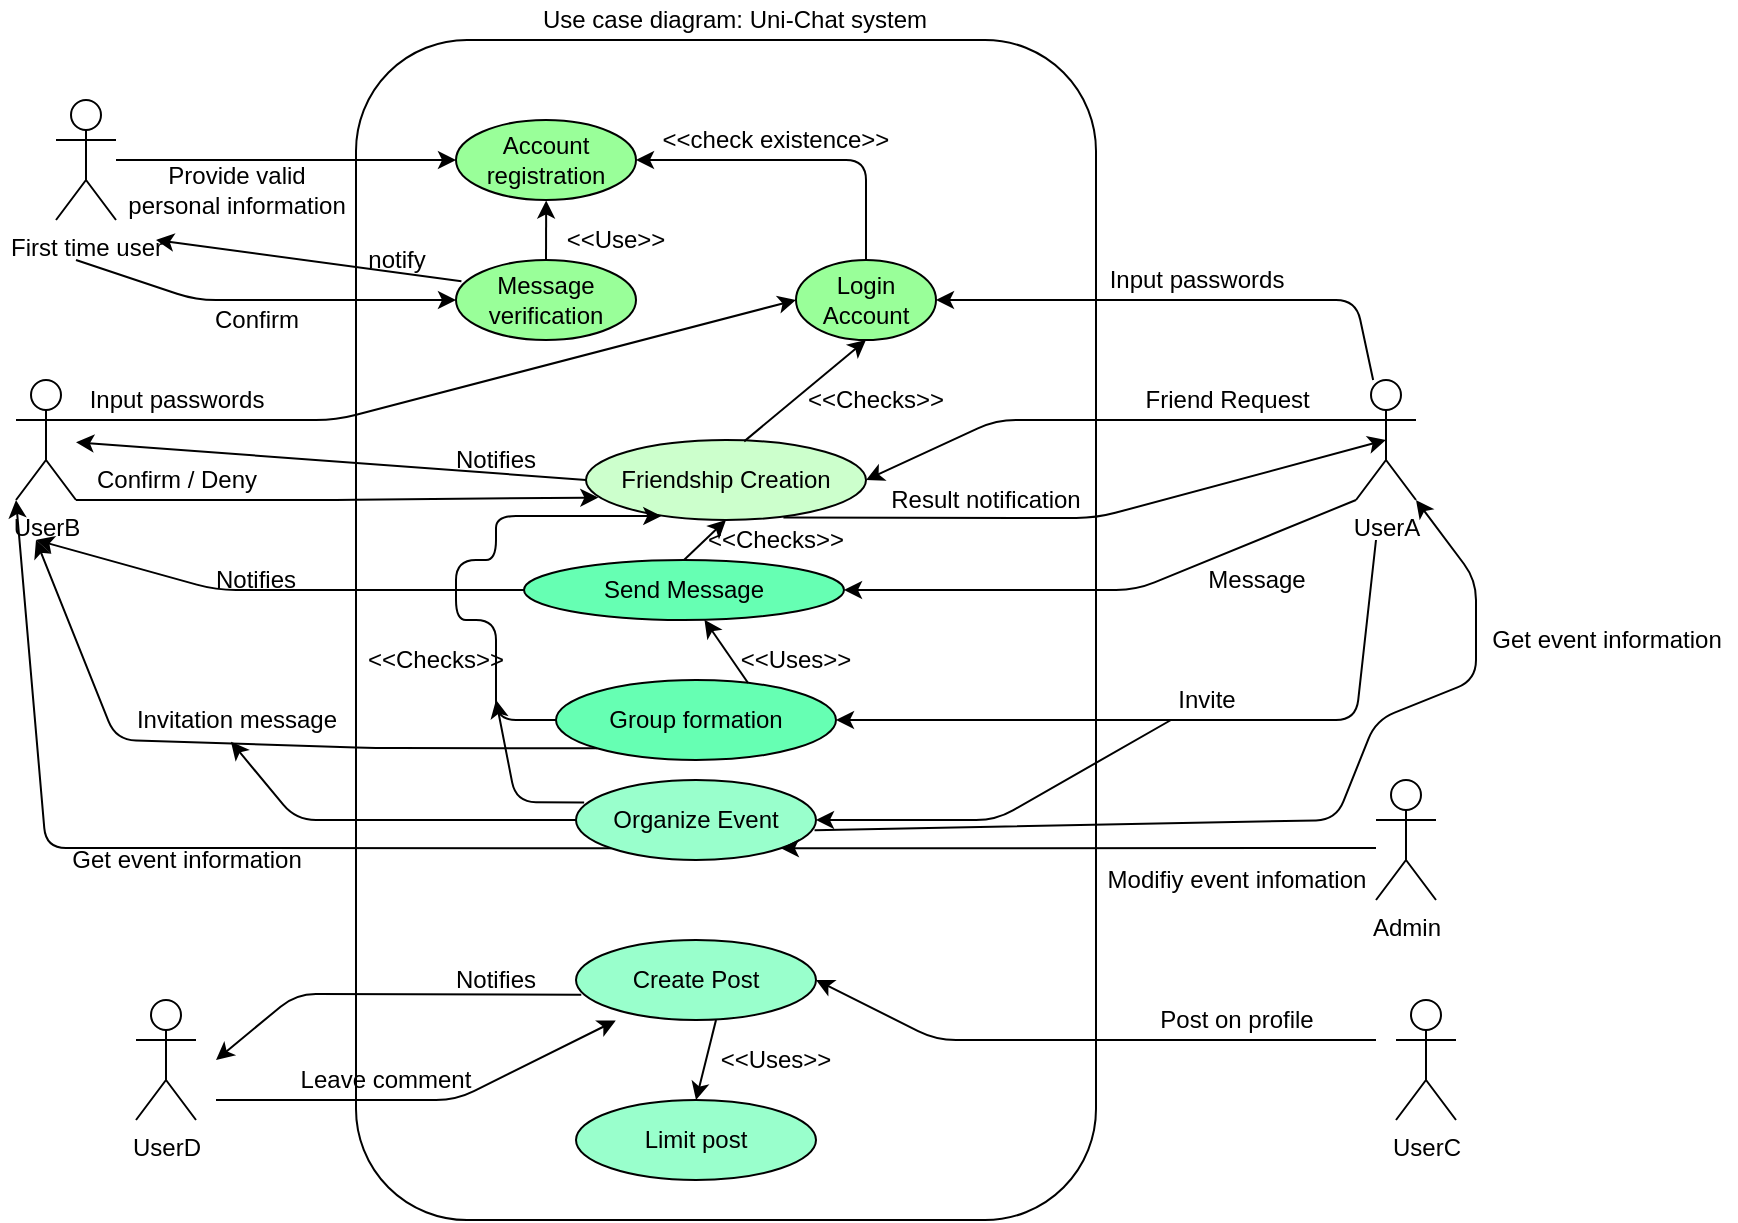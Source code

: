 <mxfile version="14.6.6" type="github">
  <diagram id="U9FM9EWuSM0mghXvgGzd" name="Page-1">
    <mxGraphModel dx="1460" dy="670" grid="1" gridSize="10" guides="1" tooltips="1" connect="1" arrows="1" fold="1" page="1" pageScale="1" pageWidth="1169" pageHeight="1654" math="0" shadow="0">
      <root>
        <mxCell id="0" />
        <mxCell id="1" parent="0" />
        <mxCell id="135Wbb7dRrLtCOBs6Vqc-1" value="" style="rounded=1;whiteSpace=wrap;html=1;" vertex="1" parent="1">
          <mxGeometry x="340" y="130" width="370" height="590" as="geometry" />
        </mxCell>
        <mxCell id="135Wbb7dRrLtCOBs6Vqc-2" value="Use case diagram: Uni-Chat system" style="text;html=1;align=center;verticalAlign=middle;resizable=0;points=[];autosize=1;strokeColor=none;" vertex="1" parent="1">
          <mxGeometry x="424" y="110" width="210" height="20" as="geometry" />
        </mxCell>
        <mxCell id="135Wbb7dRrLtCOBs6Vqc-8" value="First time user" style="shape=umlActor;verticalLabelPosition=bottom;verticalAlign=top;html=1;outlineConnect=0;" vertex="1" parent="1">
          <mxGeometry x="190" y="160" width="30" height="60" as="geometry" />
        </mxCell>
        <mxCell id="135Wbb7dRrLtCOBs6Vqc-10" value="" style="ellipse;whiteSpace=wrap;html=1;fillColor=#99FF99;" vertex="1" parent="1">
          <mxGeometry x="390" y="170" width="90" height="40" as="geometry" />
        </mxCell>
        <mxCell id="135Wbb7dRrLtCOBs6Vqc-11" value="Account registration" style="text;html=1;strokeColor=none;fillColor=none;align=center;verticalAlign=middle;whiteSpace=wrap;rounded=0;" vertex="1" parent="1">
          <mxGeometry x="400" y="180" width="70" height="20" as="geometry" />
        </mxCell>
        <mxCell id="135Wbb7dRrLtCOBs6Vqc-12" value="" style="endArrow=classic;html=1;" edge="1" parent="1" source="135Wbb7dRrLtCOBs6Vqc-8">
          <mxGeometry width="50" height="50" relative="1" as="geometry">
            <mxPoint x="500" y="260" as="sourcePoint" />
            <mxPoint x="390" y="190" as="targetPoint" />
          </mxGeometry>
        </mxCell>
        <mxCell id="135Wbb7dRrLtCOBs6Vqc-15" value="Provide valid&lt;br&gt;personal information" style="text;html=1;align=center;verticalAlign=middle;resizable=0;points=[];autosize=1;strokeColor=none;" vertex="1" parent="1">
          <mxGeometry x="220" y="190" width="120" height="30" as="geometry" />
        </mxCell>
        <mxCell id="135Wbb7dRrLtCOBs6Vqc-16" value="Message verification" style="ellipse;whiteSpace=wrap;html=1;fillColor=#99FF99;" vertex="1" parent="1">
          <mxGeometry x="390" y="240" width="90" height="40" as="geometry" />
        </mxCell>
        <mxCell id="135Wbb7dRrLtCOBs6Vqc-17" value="" style="endArrow=classic;html=1;exitX=0.5;exitY=0;exitDx=0;exitDy=0;entryX=0.257;entryY=0.136;entryDx=0;entryDy=0;entryPerimeter=0;" edge="1" parent="1" source="135Wbb7dRrLtCOBs6Vqc-16" target="135Wbb7dRrLtCOBs6Vqc-1">
          <mxGeometry width="50" height="50" relative="1" as="geometry">
            <mxPoint x="500" y="250" as="sourcePoint" />
            <mxPoint x="550" y="200" as="targetPoint" />
          </mxGeometry>
        </mxCell>
        <mxCell id="135Wbb7dRrLtCOBs6Vqc-18" value="&amp;lt;&amp;lt;Use&amp;gt;&amp;gt;" style="text;html=1;strokeColor=none;fillColor=none;align=center;verticalAlign=middle;whiteSpace=wrap;rounded=0;" vertex="1" parent="1">
          <mxGeometry x="450" y="220" width="40" height="20" as="geometry" />
        </mxCell>
        <mxCell id="135Wbb7dRrLtCOBs6Vqc-19" value="" style="endArrow=classic;html=1;exitX=0.03;exitY=0.267;exitDx=0;exitDy=0;exitPerimeter=0;" edge="1" parent="1" source="135Wbb7dRrLtCOBs6Vqc-16">
          <mxGeometry width="50" height="50" relative="1" as="geometry">
            <mxPoint x="500" y="250" as="sourcePoint" />
            <mxPoint x="240" y="230" as="targetPoint" />
          </mxGeometry>
        </mxCell>
        <mxCell id="135Wbb7dRrLtCOBs6Vqc-20" value="notify" style="text;html=1;align=center;verticalAlign=middle;resizable=0;points=[];autosize=1;strokeColor=none;" vertex="1" parent="1">
          <mxGeometry x="340" y="230" width="40" height="20" as="geometry" />
        </mxCell>
        <mxCell id="135Wbb7dRrLtCOBs6Vqc-21" value="" style="endArrow=classic;html=1;entryX=0;entryY=0.5;entryDx=0;entryDy=0;" edge="1" parent="1" target="135Wbb7dRrLtCOBs6Vqc-16">
          <mxGeometry width="50" height="50" relative="1" as="geometry">
            <mxPoint x="200" y="240" as="sourcePoint" />
            <mxPoint x="550" y="200" as="targetPoint" />
            <Array as="points">
              <mxPoint x="260" y="260" />
            </Array>
          </mxGeometry>
        </mxCell>
        <mxCell id="135Wbb7dRrLtCOBs6Vqc-22" value="Confirm" style="text;html=1;align=center;verticalAlign=middle;resizable=0;points=[];autosize=1;strokeColor=none;" vertex="1" parent="1">
          <mxGeometry x="260" y="260" width="60" height="20" as="geometry" />
        </mxCell>
        <mxCell id="135Wbb7dRrLtCOBs6Vqc-23" value="Login Account" style="ellipse;whiteSpace=wrap;html=1;fillColor=#99FF99;" vertex="1" parent="1">
          <mxGeometry x="560" y="240" width="70" height="40" as="geometry" />
        </mxCell>
        <mxCell id="135Wbb7dRrLtCOBs6Vqc-24" value="UserA" style="shape=umlActor;verticalLabelPosition=bottom;verticalAlign=top;html=1;outlineConnect=0;fillColor=#FFFFFF;" vertex="1" parent="1">
          <mxGeometry x="840" y="300" width="30" height="60" as="geometry" />
        </mxCell>
        <mxCell id="135Wbb7dRrLtCOBs6Vqc-28" value="UserB" style="shape=umlActor;verticalLabelPosition=bottom;verticalAlign=top;html=1;outlineConnect=0;fillColor=#FFFFFF;" vertex="1" parent="1">
          <mxGeometry x="170" y="300" width="30" height="60" as="geometry" />
        </mxCell>
        <mxCell id="135Wbb7dRrLtCOBs6Vqc-29" value="" style="endArrow=classic;html=1;entryX=1;entryY=0.5;entryDx=0;entryDy=0;" edge="1" parent="1" source="135Wbb7dRrLtCOBs6Vqc-24" target="135Wbb7dRrLtCOBs6Vqc-23">
          <mxGeometry width="50" height="50" relative="1" as="geometry">
            <mxPoint x="480" y="340" as="sourcePoint" />
            <mxPoint x="530" y="290" as="targetPoint" />
            <Array as="points">
              <mxPoint x="840" y="260" />
            </Array>
          </mxGeometry>
        </mxCell>
        <mxCell id="135Wbb7dRrLtCOBs6Vqc-30" value="Input passwords" style="text;html=1;align=center;verticalAlign=middle;resizable=0;points=[];autosize=1;strokeColor=none;" vertex="1" parent="1">
          <mxGeometry x="710" y="240" width="100" height="20" as="geometry" />
        </mxCell>
        <mxCell id="135Wbb7dRrLtCOBs6Vqc-31" value="" style="endArrow=classic;html=1;exitX=1;exitY=0.333;exitDx=0;exitDy=0;exitPerimeter=0;entryX=0;entryY=0.5;entryDx=0;entryDy=0;" edge="1" parent="1" source="135Wbb7dRrLtCOBs6Vqc-28" target="135Wbb7dRrLtCOBs6Vqc-23">
          <mxGeometry width="50" height="50" relative="1" as="geometry">
            <mxPoint x="480" y="340" as="sourcePoint" />
            <mxPoint x="530" y="290" as="targetPoint" />
            <Array as="points">
              <mxPoint x="330" y="320" />
            </Array>
          </mxGeometry>
        </mxCell>
        <mxCell id="135Wbb7dRrLtCOBs6Vqc-32" value="Input passwords" style="text;html=1;align=center;verticalAlign=middle;resizable=0;points=[];autosize=1;strokeColor=none;" vertex="1" parent="1">
          <mxGeometry x="200" y="300" width="100" height="20" as="geometry" />
        </mxCell>
        <mxCell id="135Wbb7dRrLtCOBs6Vqc-33" value="Friendship Creation" style="ellipse;whiteSpace=wrap;html=1;fillColor=#CCFFCC;" vertex="1" parent="1">
          <mxGeometry x="455" y="330" width="140" height="40" as="geometry" />
        </mxCell>
        <mxCell id="135Wbb7dRrLtCOBs6Vqc-34" value="" style="endArrow=classic;html=1;exitX=0.565;exitY=0.017;exitDx=0;exitDy=0;exitPerimeter=0;entryX=0.5;entryY=1;entryDx=0;entryDy=0;" edge="1" parent="1" source="135Wbb7dRrLtCOBs6Vqc-33" target="135Wbb7dRrLtCOBs6Vqc-23">
          <mxGeometry width="50" height="50" relative="1" as="geometry">
            <mxPoint x="480" y="450" as="sourcePoint" />
            <mxPoint x="530" y="400" as="targetPoint" />
          </mxGeometry>
        </mxCell>
        <mxCell id="135Wbb7dRrLtCOBs6Vqc-35" value="&amp;lt;&amp;lt;Checks&amp;gt;&amp;gt;" style="text;html=1;strokeColor=none;fillColor=none;align=center;verticalAlign=middle;whiteSpace=wrap;rounded=0;" vertex="1" parent="1">
          <mxGeometry x="580" y="300" width="40" height="20" as="geometry" />
        </mxCell>
        <mxCell id="135Wbb7dRrLtCOBs6Vqc-36" value="" style="endArrow=classic;html=1;exitX=0;exitY=0.333;exitDx=0;exitDy=0;exitPerimeter=0;entryX=1;entryY=0.5;entryDx=0;entryDy=0;" edge="1" parent="1" source="135Wbb7dRrLtCOBs6Vqc-24" target="135Wbb7dRrLtCOBs6Vqc-33">
          <mxGeometry width="50" height="50" relative="1" as="geometry">
            <mxPoint x="480" y="450" as="sourcePoint" />
            <mxPoint x="530" y="400" as="targetPoint" />
            <Array as="points">
              <mxPoint x="660" y="320" />
            </Array>
          </mxGeometry>
        </mxCell>
        <mxCell id="135Wbb7dRrLtCOBs6Vqc-37" value="Friend Request&amp;nbsp;" style="text;html=1;strokeColor=none;fillColor=none;align=center;verticalAlign=middle;whiteSpace=wrap;rounded=0;" vertex="1" parent="1">
          <mxGeometry x="730" y="300" width="95" height="20" as="geometry" />
        </mxCell>
        <mxCell id="135Wbb7dRrLtCOBs6Vqc-40" value="" style="endArrow=classic;html=1;exitX=0;exitY=0.5;exitDx=0;exitDy=0;" edge="1" parent="1" source="135Wbb7dRrLtCOBs6Vqc-33" target="135Wbb7dRrLtCOBs6Vqc-28">
          <mxGeometry width="50" height="50" relative="1" as="geometry">
            <mxPoint x="310" y="390" as="sourcePoint" />
            <mxPoint x="360" y="340" as="targetPoint" />
          </mxGeometry>
        </mxCell>
        <mxCell id="135Wbb7dRrLtCOBs6Vqc-41" value="Notifies" style="text;html=1;strokeColor=none;fillColor=none;align=center;verticalAlign=middle;whiteSpace=wrap;rounded=0;" vertex="1" parent="1">
          <mxGeometry x="390" y="330" width="40" height="20" as="geometry" />
        </mxCell>
        <mxCell id="135Wbb7dRrLtCOBs6Vqc-42" value="" style="endArrow=classic;html=1;exitX=1;exitY=1;exitDx=0;exitDy=0;exitPerimeter=0;entryX=0.044;entryY=0.719;entryDx=0;entryDy=0;entryPerimeter=0;" edge="1" parent="1" source="135Wbb7dRrLtCOBs6Vqc-28" target="135Wbb7dRrLtCOBs6Vqc-33">
          <mxGeometry width="50" height="50" relative="1" as="geometry">
            <mxPoint x="310" y="390" as="sourcePoint" />
            <mxPoint x="440" y="360" as="targetPoint" />
            <Array as="points">
              <mxPoint x="330" y="360" />
            </Array>
          </mxGeometry>
        </mxCell>
        <mxCell id="135Wbb7dRrLtCOBs6Vqc-44" value="Confirm / Deny" style="text;html=1;align=center;verticalAlign=middle;resizable=0;points=[];autosize=1;strokeColor=none;" vertex="1" parent="1">
          <mxGeometry x="200" y="340" width="100" height="20" as="geometry" />
        </mxCell>
        <mxCell id="135Wbb7dRrLtCOBs6Vqc-47" value="" style="endArrow=classic;html=1;exitX=0.705;exitY=0.969;exitDx=0;exitDy=0;exitPerimeter=0;entryX=0.5;entryY=0.5;entryDx=0;entryDy=0;entryPerimeter=0;" edge="1" parent="1" source="135Wbb7dRrLtCOBs6Vqc-33" target="135Wbb7dRrLtCOBs6Vqc-24">
          <mxGeometry width="50" height="50" relative="1" as="geometry">
            <mxPoint x="560" y="390" as="sourcePoint" />
            <mxPoint x="610" y="340" as="targetPoint" />
            <Array as="points">
              <mxPoint x="710" y="369" />
            </Array>
          </mxGeometry>
        </mxCell>
        <mxCell id="135Wbb7dRrLtCOBs6Vqc-48" value="Result notification" style="text;html=1;strokeColor=none;fillColor=none;align=center;verticalAlign=middle;whiteSpace=wrap;rounded=0;" vertex="1" parent="1">
          <mxGeometry x="595" y="350" width="120" height="20" as="geometry" />
        </mxCell>
        <mxCell id="135Wbb7dRrLtCOBs6Vqc-49" value="" style="endArrow=classic;html=1;entryX=1;entryY=0.5;entryDx=0;entryDy=0;exitX=0.5;exitY=0;exitDx=0;exitDy=0;" edge="1" parent="1" source="135Wbb7dRrLtCOBs6Vqc-23" target="135Wbb7dRrLtCOBs6Vqc-10">
          <mxGeometry width="50" height="50" relative="1" as="geometry">
            <mxPoint x="440" y="410" as="sourcePoint" />
            <mxPoint x="490" y="360" as="targetPoint" />
            <Array as="points">
              <mxPoint x="595" y="190" />
            </Array>
          </mxGeometry>
        </mxCell>
        <mxCell id="135Wbb7dRrLtCOBs6Vqc-50" value="&amp;lt;&amp;lt;check existence&amp;gt;&amp;gt;" style="text;html=1;strokeColor=none;fillColor=none;align=center;verticalAlign=middle;whiteSpace=wrap;rounded=0;" vertex="1" parent="1">
          <mxGeometry x="490" y="170" width="120" height="20" as="geometry" />
        </mxCell>
        <mxCell id="135Wbb7dRrLtCOBs6Vqc-51" value="Send Message" style="ellipse;whiteSpace=wrap;html=1;fillColor=#66FFB3;" vertex="1" parent="1">
          <mxGeometry x="424" y="390" width="160" height="30" as="geometry" />
        </mxCell>
        <mxCell id="135Wbb7dRrLtCOBs6Vqc-52" value="" style="endArrow=classic;html=1;exitX=0;exitY=1;exitDx=0;exitDy=0;exitPerimeter=0;entryX=1;entryY=0.5;entryDx=0;entryDy=0;" edge="1" parent="1" source="135Wbb7dRrLtCOBs6Vqc-24" target="135Wbb7dRrLtCOBs6Vqc-51">
          <mxGeometry width="50" height="50" relative="1" as="geometry">
            <mxPoint x="440" y="480" as="sourcePoint" />
            <mxPoint x="490" y="430" as="targetPoint" />
            <Array as="points">
              <mxPoint x="730" y="405" />
            </Array>
          </mxGeometry>
        </mxCell>
        <mxCell id="135Wbb7dRrLtCOBs6Vqc-53" value="Message" style="text;html=1;align=center;verticalAlign=middle;resizable=0;points=[];autosize=1;strokeColor=none;" vertex="1" parent="1">
          <mxGeometry x="760" y="390" width="60" height="20" as="geometry" />
        </mxCell>
        <mxCell id="135Wbb7dRrLtCOBs6Vqc-54" value="" style="endArrow=classic;html=1;exitX=0;exitY=0.5;exitDx=0;exitDy=0;" edge="1" parent="1" source="135Wbb7dRrLtCOBs6Vqc-51">
          <mxGeometry width="50" height="50" relative="1" as="geometry">
            <mxPoint x="440" y="480" as="sourcePoint" />
            <mxPoint x="180" y="380" as="targetPoint" />
            <Array as="points">
              <mxPoint x="270" y="405" />
            </Array>
          </mxGeometry>
        </mxCell>
        <mxCell id="135Wbb7dRrLtCOBs6Vqc-55" value="" style="endArrow=classic;html=1;exitX=0.5;exitY=0;exitDx=0;exitDy=0;entryX=0.5;entryY=1;entryDx=0;entryDy=0;" edge="1" parent="1" source="135Wbb7dRrLtCOBs6Vqc-51" target="135Wbb7dRrLtCOBs6Vqc-33">
          <mxGeometry width="50" height="50" relative="1" as="geometry">
            <mxPoint x="440" y="480" as="sourcePoint" />
            <mxPoint x="490" y="430" as="targetPoint" />
          </mxGeometry>
        </mxCell>
        <mxCell id="135Wbb7dRrLtCOBs6Vqc-56" value="&amp;lt;&amp;lt;Checks&amp;gt;&amp;gt;" style="text;html=1;strokeColor=none;fillColor=none;align=center;verticalAlign=middle;whiteSpace=wrap;rounded=0;" vertex="1" parent="1">
          <mxGeometry x="530" y="370" width="40" height="20" as="geometry" />
        </mxCell>
        <mxCell id="135Wbb7dRrLtCOBs6Vqc-58" value="Notifies" style="text;html=1;strokeColor=none;fillColor=none;align=center;verticalAlign=middle;whiteSpace=wrap;rounded=0;" vertex="1" parent="1">
          <mxGeometry x="270" y="390" width="40" height="20" as="geometry" />
        </mxCell>
        <mxCell id="135Wbb7dRrLtCOBs6Vqc-61" value="Group formation" style="ellipse;whiteSpace=wrap;html=1;fillColor=#66FFB3;" vertex="1" parent="1">
          <mxGeometry x="440" y="450" width="140" height="40" as="geometry" />
        </mxCell>
        <mxCell id="135Wbb7dRrLtCOBs6Vqc-62" value="" style="endArrow=classic;html=1;entryX=1;entryY=0.5;entryDx=0;entryDy=0;" edge="1" parent="1" target="135Wbb7dRrLtCOBs6Vqc-61">
          <mxGeometry width="50" height="50" relative="1" as="geometry">
            <mxPoint x="850" y="380" as="sourcePoint" />
            <mxPoint x="450" y="440" as="targetPoint" />
            <Array as="points">
              <mxPoint x="840" y="470" />
            </Array>
          </mxGeometry>
        </mxCell>
        <mxCell id="135Wbb7dRrLtCOBs6Vqc-63" value="Invite" style="text;html=1;align=center;verticalAlign=middle;resizable=0;points=[];autosize=1;strokeColor=none;" vertex="1" parent="1">
          <mxGeometry x="745" y="450" width="40" height="20" as="geometry" />
        </mxCell>
        <mxCell id="135Wbb7dRrLtCOBs6Vqc-65" value="" style="endArrow=classic;html=1;exitX=0;exitY=0.5;exitDx=0;exitDy=0;entryX=0.269;entryY=0.95;entryDx=0;entryDy=0;entryPerimeter=0;" edge="1" parent="1" source="135Wbb7dRrLtCOBs6Vqc-61" target="135Wbb7dRrLtCOBs6Vqc-33">
          <mxGeometry width="50" height="50" relative="1" as="geometry">
            <mxPoint x="400" y="490" as="sourcePoint" />
            <mxPoint x="450" y="440" as="targetPoint" />
            <Array as="points">
              <mxPoint x="410" y="470" />
              <mxPoint x="410" y="420" />
              <mxPoint x="390" y="420" />
              <mxPoint x="390" y="390" />
              <mxPoint x="410" y="390" />
              <mxPoint x="410" y="368" />
            </Array>
          </mxGeometry>
        </mxCell>
        <mxCell id="135Wbb7dRrLtCOBs6Vqc-66" value="&amp;lt;&amp;lt;Checks&amp;gt;&amp;gt;" style="text;html=1;strokeColor=none;fillColor=none;align=center;verticalAlign=middle;whiteSpace=wrap;rounded=0;" vertex="1" parent="1">
          <mxGeometry x="360" y="430" width="40" height="20" as="geometry" />
        </mxCell>
        <mxCell id="135Wbb7dRrLtCOBs6Vqc-67" value="" style="endArrow=classic;html=1;exitX=0;exitY=1;exitDx=0;exitDy=0;" edge="1" parent="1" source="135Wbb7dRrLtCOBs6Vqc-61">
          <mxGeometry width="50" height="50" relative="1" as="geometry">
            <mxPoint x="420" y="470" as="sourcePoint" />
            <mxPoint x="180" y="380" as="targetPoint" />
            <Array as="points">
              <mxPoint x="350" y="484" />
              <mxPoint x="220" y="480" />
            </Array>
          </mxGeometry>
        </mxCell>
        <mxCell id="135Wbb7dRrLtCOBs6Vqc-68" value="Invitation message" style="text;html=1;align=center;verticalAlign=middle;resizable=0;points=[];autosize=1;strokeColor=none;" vertex="1" parent="1">
          <mxGeometry x="220" y="460" width="120" height="20" as="geometry" />
        </mxCell>
        <mxCell id="135Wbb7dRrLtCOBs6Vqc-69" value="" style="endArrow=classic;html=1;exitX=0.686;exitY=0.038;exitDx=0;exitDy=0;exitPerimeter=0;" edge="1" parent="1" source="135Wbb7dRrLtCOBs6Vqc-61" target="135Wbb7dRrLtCOBs6Vqc-51">
          <mxGeometry width="50" height="50" relative="1" as="geometry">
            <mxPoint x="630" y="420" as="sourcePoint" />
            <mxPoint x="680" y="370" as="targetPoint" />
          </mxGeometry>
        </mxCell>
        <mxCell id="135Wbb7dRrLtCOBs6Vqc-70" value="&amp;lt;&amp;lt;Uses&amp;gt;&amp;gt;" style="text;html=1;strokeColor=none;fillColor=none;align=center;verticalAlign=middle;whiteSpace=wrap;rounded=0;" vertex="1" parent="1">
          <mxGeometry x="540" y="430" width="40" height="20" as="geometry" />
        </mxCell>
        <mxCell id="135Wbb7dRrLtCOBs6Vqc-71" value="Organize Event" style="ellipse;whiteSpace=wrap;html=1;fillColor=#99FFCC;" vertex="1" parent="1">
          <mxGeometry x="450" y="500" width="120" height="40" as="geometry" />
        </mxCell>
        <mxCell id="135Wbb7dRrLtCOBs6Vqc-72" value="" style="endArrow=classic;html=1;entryX=1;entryY=0.5;entryDx=0;entryDy=0;" edge="1" parent="1" source="135Wbb7dRrLtCOBs6Vqc-63" target="135Wbb7dRrLtCOBs6Vqc-71">
          <mxGeometry width="50" height="50" relative="1" as="geometry">
            <mxPoint x="630" y="550" as="sourcePoint" />
            <mxPoint x="680" y="500" as="targetPoint" />
            <Array as="points">
              <mxPoint x="660" y="520" />
            </Array>
          </mxGeometry>
        </mxCell>
        <mxCell id="135Wbb7dRrLtCOBs6Vqc-77" value="" style="endArrow=classic;html=1;exitX=0;exitY=0.5;exitDx=0;exitDy=0;entryX=0.479;entryY=1.042;entryDx=0;entryDy=0;entryPerimeter=0;" edge="1" parent="1" source="135Wbb7dRrLtCOBs6Vqc-71" target="135Wbb7dRrLtCOBs6Vqc-68">
          <mxGeometry width="50" height="50" relative="1" as="geometry">
            <mxPoint x="590" y="460" as="sourcePoint" />
            <mxPoint x="640" y="410" as="targetPoint" />
            <Array as="points">
              <mxPoint x="310" y="520" />
            </Array>
          </mxGeometry>
        </mxCell>
        <mxCell id="135Wbb7dRrLtCOBs6Vqc-78" value="" style="endArrow=classic;html=1;exitX=0.034;exitY=0.281;exitDx=0;exitDy=0;exitPerimeter=0;" edge="1" parent="1" source="135Wbb7dRrLtCOBs6Vqc-71">
          <mxGeometry width="50" height="50" relative="1" as="geometry">
            <mxPoint x="500" y="520" as="sourcePoint" />
            <mxPoint x="410" y="460" as="targetPoint" />
            <Array as="points">
              <mxPoint x="420" y="511" />
            </Array>
          </mxGeometry>
        </mxCell>
        <mxCell id="135Wbb7dRrLtCOBs6Vqc-79" value="Admin" style="shape=umlActor;verticalLabelPosition=bottom;verticalAlign=top;html=1;outlineConnect=0;fillColor=#FFFFFF;" vertex="1" parent="1">
          <mxGeometry x="850" y="500" width="30" height="60" as="geometry" />
        </mxCell>
        <mxCell id="135Wbb7dRrLtCOBs6Vqc-80" value="" style="endArrow=classic;html=1;entryX=1;entryY=1;entryDx=0;entryDy=0;" edge="1" parent="1" target="135Wbb7dRrLtCOBs6Vqc-71">
          <mxGeometry width="50" height="50" relative="1" as="geometry">
            <mxPoint x="850" y="534" as="sourcePoint" />
            <mxPoint x="750" y="430" as="targetPoint" />
          </mxGeometry>
        </mxCell>
        <mxCell id="135Wbb7dRrLtCOBs6Vqc-81" value="Modifiy event infomation" style="text;html=1;align=center;verticalAlign=middle;resizable=0;points=[];autosize=1;strokeColor=none;" vertex="1" parent="1">
          <mxGeometry x="710" y="540" width="140" height="20" as="geometry" />
        </mxCell>
        <mxCell id="135Wbb7dRrLtCOBs6Vqc-82" value="" style="endArrow=classic;html=1;exitX=0;exitY=1;exitDx=0;exitDy=0;entryX=0;entryY=1;entryDx=0;entryDy=0;entryPerimeter=0;" edge="1" parent="1" source="135Wbb7dRrLtCOBs6Vqc-71" target="135Wbb7dRrLtCOBs6Vqc-28">
          <mxGeometry width="50" height="50" relative="1" as="geometry">
            <mxPoint x="520" y="370" as="sourcePoint" />
            <mxPoint x="570" y="320" as="targetPoint" />
            <Array as="points">
              <mxPoint x="185" y="534" />
            </Array>
          </mxGeometry>
        </mxCell>
        <mxCell id="135Wbb7dRrLtCOBs6Vqc-83" value="Get event information" style="text;html=1;align=center;verticalAlign=middle;resizable=0;points=[];autosize=1;strokeColor=none;" vertex="1" parent="1">
          <mxGeometry x="190" y="530" width="130" height="20" as="geometry" />
        </mxCell>
        <mxCell id="135Wbb7dRrLtCOBs6Vqc-84" value="" style="endArrow=classic;html=1;exitX=0.994;exitY=0.629;exitDx=0;exitDy=0;exitPerimeter=0;entryX=1;entryY=1;entryDx=0;entryDy=0;entryPerimeter=0;" edge="1" parent="1" source="135Wbb7dRrLtCOBs6Vqc-71" target="135Wbb7dRrLtCOBs6Vqc-24">
          <mxGeometry width="50" height="50" relative="1" as="geometry">
            <mxPoint x="570" y="530" as="sourcePoint" />
            <mxPoint x="870" y="390" as="targetPoint" />
            <Array as="points">
              <mxPoint x="830" y="520" />
              <mxPoint x="850" y="470" />
              <mxPoint x="900" y="450" />
              <mxPoint x="900" y="400" />
            </Array>
          </mxGeometry>
        </mxCell>
        <mxCell id="135Wbb7dRrLtCOBs6Vqc-85" value="Get event information" style="text;html=1;align=center;verticalAlign=middle;resizable=0;points=[];autosize=1;strokeColor=none;" vertex="1" parent="1">
          <mxGeometry x="900" y="420" width="130" height="20" as="geometry" />
        </mxCell>
        <mxCell id="135Wbb7dRrLtCOBs6Vqc-86" value="UserC" style="shape=umlActor;verticalLabelPosition=bottom;verticalAlign=top;html=1;outlineConnect=0;fillColor=#FFFFFF;" vertex="1" parent="1">
          <mxGeometry x="860" y="610" width="30" height="60" as="geometry" />
        </mxCell>
        <mxCell id="135Wbb7dRrLtCOBs6Vqc-87" value="UserD" style="shape=umlActor;verticalLabelPosition=bottom;verticalAlign=top;html=1;outlineConnect=0;fillColor=#FFFFFF;" vertex="1" parent="1">
          <mxGeometry x="230" y="610" width="30" height="60" as="geometry" />
        </mxCell>
        <mxCell id="135Wbb7dRrLtCOBs6Vqc-90" value="Create Post" style="ellipse;whiteSpace=wrap;html=1;fillColor=#99FFCC;" vertex="1" parent="1">
          <mxGeometry x="450" y="580" width="120" height="40" as="geometry" />
        </mxCell>
        <mxCell id="135Wbb7dRrLtCOBs6Vqc-91" value="" style="endArrow=classic;html=1;entryX=1;entryY=0.5;entryDx=0;entryDy=0;" edge="1" parent="1" target="135Wbb7dRrLtCOBs6Vqc-90">
          <mxGeometry width="50" height="50" relative="1" as="geometry">
            <mxPoint x="850" y="630" as="sourcePoint" />
            <mxPoint x="570" y="560" as="targetPoint" />
            <Array as="points">
              <mxPoint x="630" y="630" />
            </Array>
          </mxGeometry>
        </mxCell>
        <mxCell id="135Wbb7dRrLtCOBs6Vqc-92" value="Post on profile" style="text;html=1;align=center;verticalAlign=middle;resizable=0;points=[];autosize=1;strokeColor=none;" vertex="1" parent="1">
          <mxGeometry x="735" y="610" width="90" height="20" as="geometry" />
        </mxCell>
        <mxCell id="135Wbb7dRrLtCOBs6Vqc-93" value="" style="endArrow=classic;html=1;exitX=0.022;exitY=0.683;exitDx=0;exitDy=0;exitPerimeter=0;" edge="1" parent="1" source="135Wbb7dRrLtCOBs6Vqc-90">
          <mxGeometry width="50" height="50" relative="1" as="geometry">
            <mxPoint x="520" y="610" as="sourcePoint" />
            <mxPoint x="270" y="640" as="targetPoint" />
            <Array as="points">
              <mxPoint x="310" y="607" />
            </Array>
          </mxGeometry>
        </mxCell>
        <mxCell id="135Wbb7dRrLtCOBs6Vqc-94" value="Notifies" style="text;html=1;strokeColor=none;fillColor=none;align=center;verticalAlign=middle;whiteSpace=wrap;rounded=0;" vertex="1" parent="1">
          <mxGeometry x="390" y="590" width="40" height="20" as="geometry" />
        </mxCell>
        <mxCell id="135Wbb7dRrLtCOBs6Vqc-95" value="Limit post" style="ellipse;whiteSpace=wrap;html=1;fillColor=#99FFCC;" vertex="1" parent="1">
          <mxGeometry x="450" y="660" width="120" height="40" as="geometry" />
        </mxCell>
        <mxCell id="135Wbb7dRrLtCOBs6Vqc-96" value="" style="endArrow=classic;html=1;entryX=0.5;entryY=0;entryDx=0;entryDy=0;" edge="1" parent="1" target="135Wbb7dRrLtCOBs6Vqc-95">
          <mxGeometry width="50" height="50" relative="1" as="geometry">
            <mxPoint x="520" y="620" as="sourcePoint" />
            <mxPoint x="570" y="560" as="targetPoint" />
          </mxGeometry>
        </mxCell>
        <mxCell id="135Wbb7dRrLtCOBs6Vqc-97" value="&amp;lt;&amp;lt;Uses&amp;gt;&amp;gt;" style="text;html=1;strokeColor=none;fillColor=none;align=center;verticalAlign=middle;whiteSpace=wrap;rounded=0;" vertex="1" parent="1">
          <mxGeometry x="530" y="630" width="40" height="20" as="geometry" />
        </mxCell>
        <mxCell id="135Wbb7dRrLtCOBs6Vqc-98" value="" style="endArrow=classic;html=1;entryX=0.351;entryY=0.831;entryDx=0;entryDy=0;entryPerimeter=0;" edge="1" parent="1" target="135Wbb7dRrLtCOBs6Vqc-1">
          <mxGeometry width="50" height="50" relative="1" as="geometry">
            <mxPoint x="270" y="660" as="sourcePoint" />
            <mxPoint x="570" y="560" as="targetPoint" />
            <Array as="points">
              <mxPoint x="390" y="660" />
            </Array>
          </mxGeometry>
        </mxCell>
        <mxCell id="135Wbb7dRrLtCOBs6Vqc-99" value="Leave comment" style="text;html=1;strokeColor=none;fillColor=none;align=center;verticalAlign=middle;whiteSpace=wrap;rounded=0;" vertex="1" parent="1">
          <mxGeometry x="300" y="640" width="110" height="20" as="geometry" />
        </mxCell>
      </root>
    </mxGraphModel>
  </diagram>
</mxfile>
